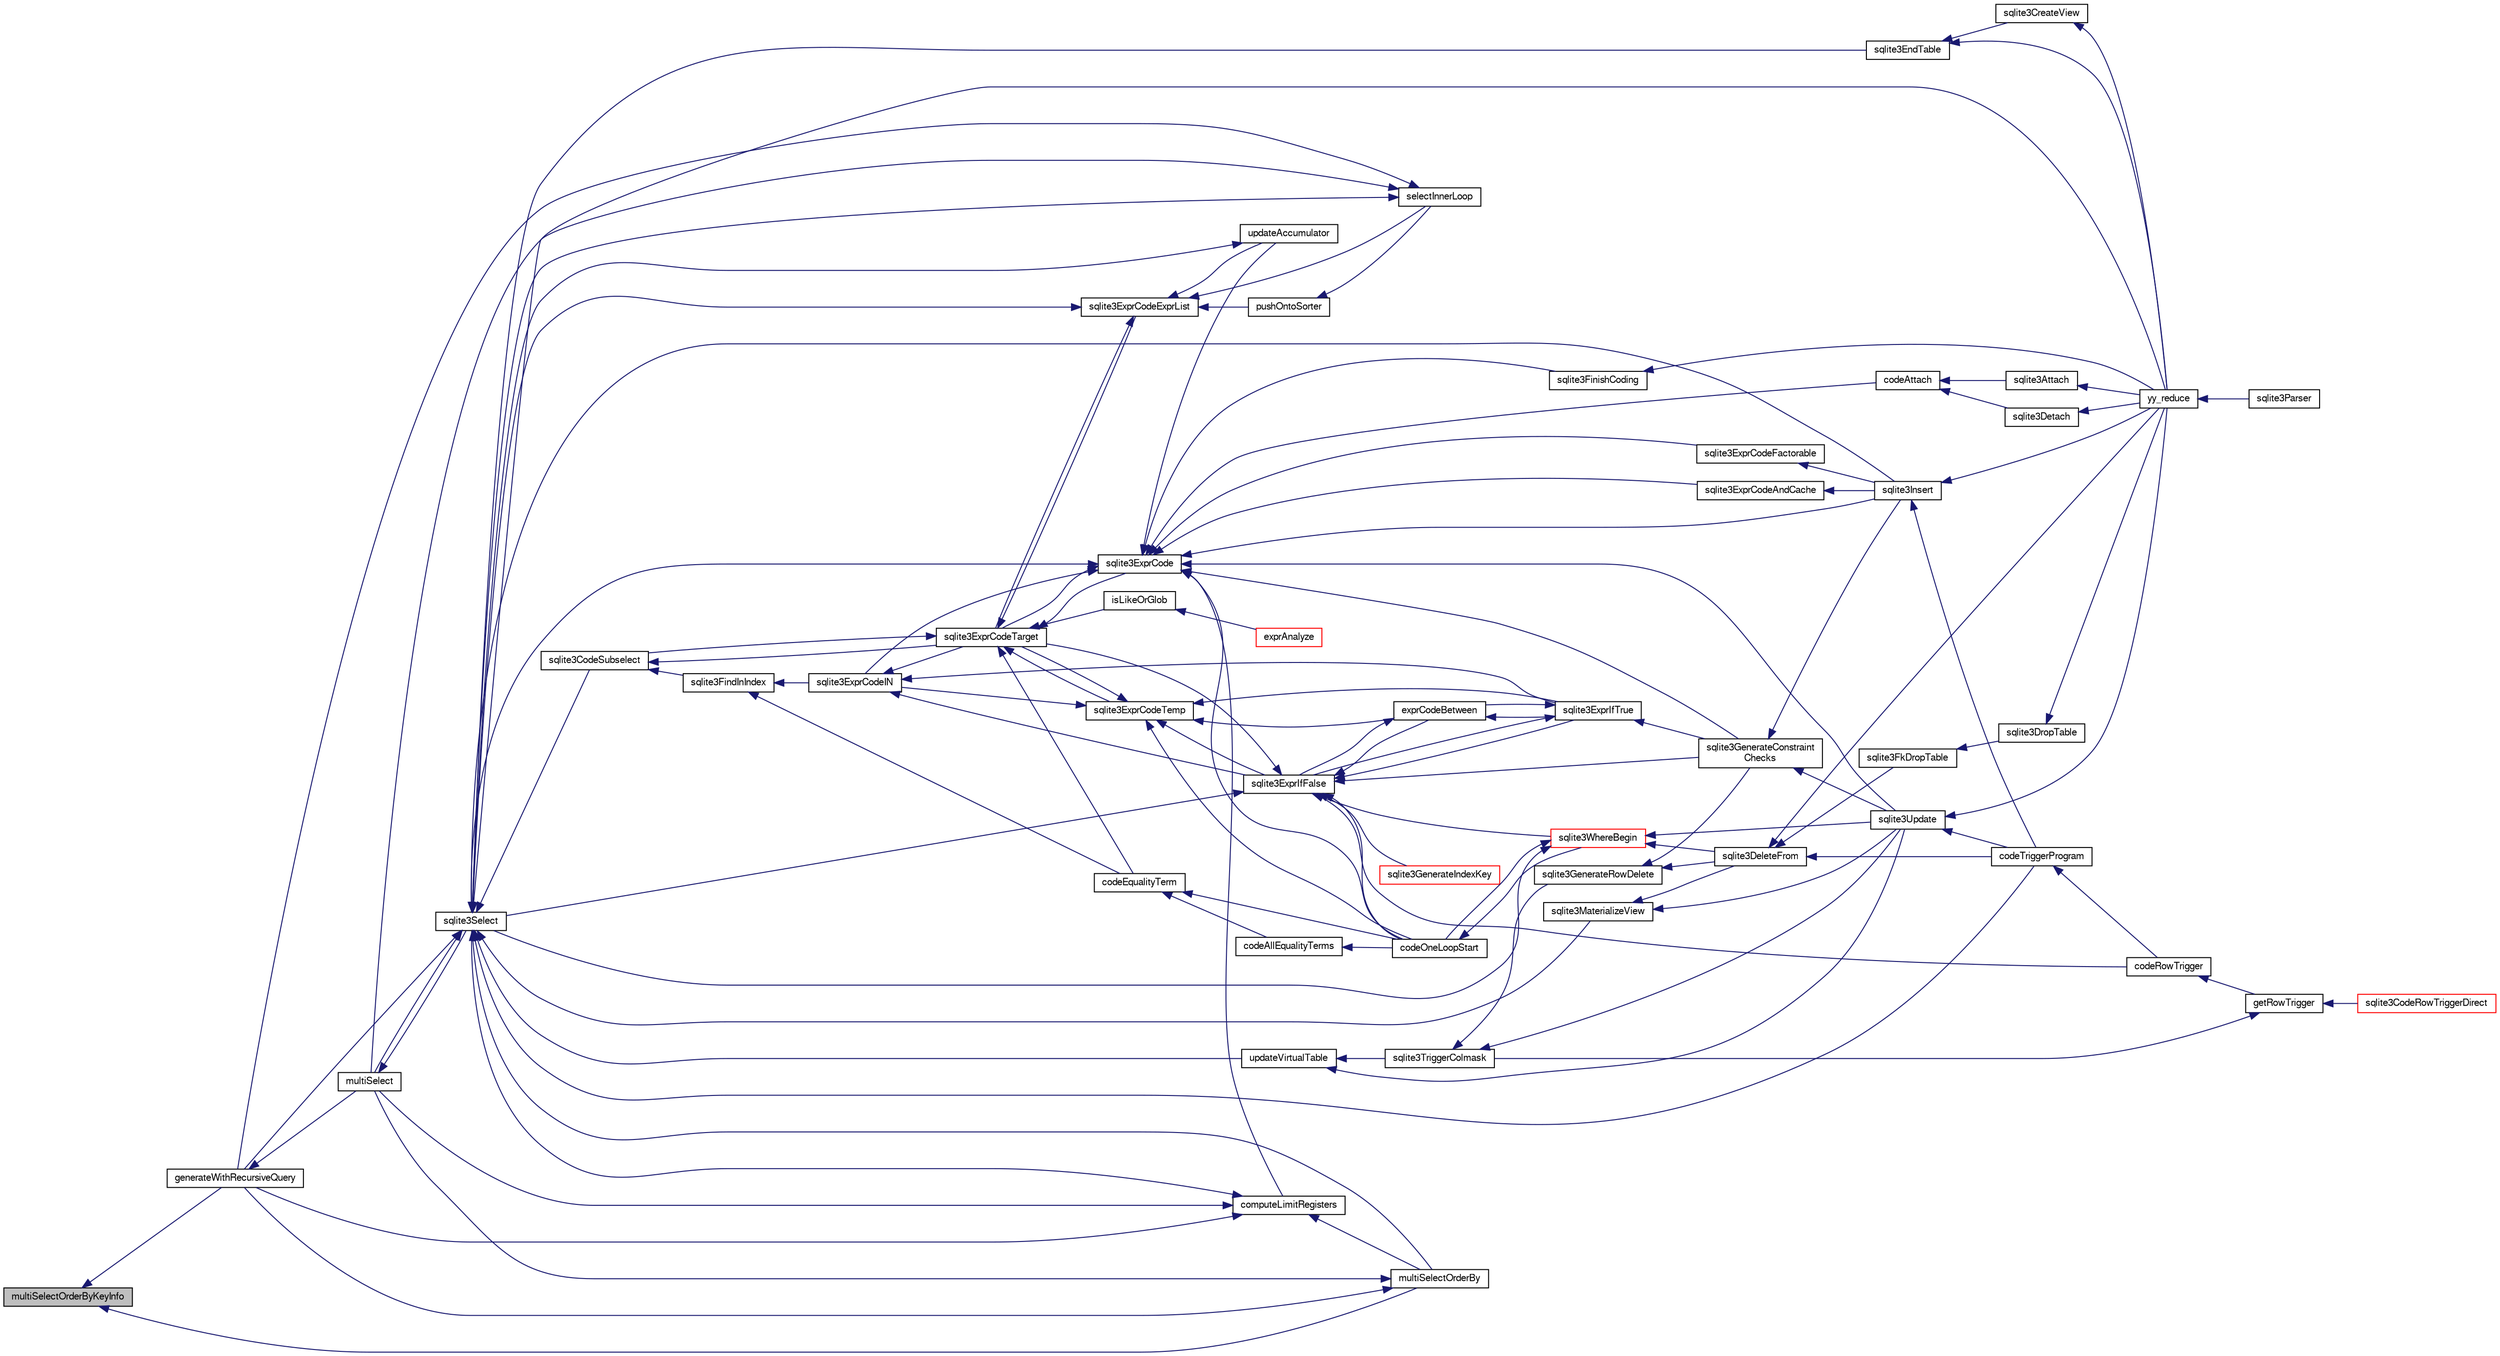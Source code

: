 digraph "multiSelectOrderByKeyInfo"
{
  edge [fontname="FreeSans",fontsize="10",labelfontname="FreeSans",labelfontsize="10"];
  node [fontname="FreeSans",fontsize="10",shape=record];
  rankdir="LR";
  Node176103 [label="multiSelectOrderByKeyInfo",height=0.2,width=0.4,color="black", fillcolor="grey75", style="filled", fontcolor="black"];
  Node176103 -> Node176104 [dir="back",color="midnightblue",fontsize="10",style="solid",fontname="FreeSans"];
  Node176104 [label="generateWithRecursiveQuery",height=0.2,width=0.4,color="black", fillcolor="white", style="filled",URL="$sqlite3_8c.html#ade2c3663fa9c3b9676507984b9483942"];
  Node176104 -> Node176105 [dir="back",color="midnightblue",fontsize="10",style="solid",fontname="FreeSans"];
  Node176105 [label="multiSelect",height=0.2,width=0.4,color="black", fillcolor="white", style="filled",URL="$sqlite3_8c.html#a6456c61f3d9b2389738753cedfa24fa7"];
  Node176105 -> Node176106 [dir="back",color="midnightblue",fontsize="10",style="solid",fontname="FreeSans"];
  Node176106 [label="sqlite3Select",height=0.2,width=0.4,color="black", fillcolor="white", style="filled",URL="$sqlite3_8c.html#a2465ee8c956209ba4b272477b7c21a45"];
  Node176106 -> Node176107 [dir="back",color="midnightblue",fontsize="10",style="solid",fontname="FreeSans"];
  Node176107 [label="sqlite3CodeSubselect",height=0.2,width=0.4,color="black", fillcolor="white", style="filled",URL="$sqlite3_8c.html#aa69b46d2204a1d1b110107a1be12ee0c"];
  Node176107 -> Node176108 [dir="back",color="midnightblue",fontsize="10",style="solid",fontname="FreeSans"];
  Node176108 [label="sqlite3FindInIndex",height=0.2,width=0.4,color="black", fillcolor="white", style="filled",URL="$sqlite3_8c.html#af7d8c56ab0231f44bb5f87b3fafeffb2"];
  Node176108 -> Node176109 [dir="back",color="midnightblue",fontsize="10",style="solid",fontname="FreeSans"];
  Node176109 [label="sqlite3ExprCodeIN",height=0.2,width=0.4,color="black", fillcolor="white", style="filled",URL="$sqlite3_8c.html#ad9cf4f5b5ffb90c24a4a0900c8626193"];
  Node176109 -> Node176110 [dir="back",color="midnightblue",fontsize="10",style="solid",fontname="FreeSans"];
  Node176110 [label="sqlite3ExprCodeTarget",height=0.2,width=0.4,color="black", fillcolor="white", style="filled",URL="$sqlite3_8c.html#a4f308397a0a3ed299ed31aaa1ae2a293"];
  Node176110 -> Node176107 [dir="back",color="midnightblue",fontsize="10",style="solid",fontname="FreeSans"];
  Node176110 -> Node176111 [dir="back",color="midnightblue",fontsize="10",style="solid",fontname="FreeSans"];
  Node176111 [label="sqlite3ExprCodeTemp",height=0.2,width=0.4,color="black", fillcolor="white", style="filled",URL="$sqlite3_8c.html#a3bc5c1ccb3c5851847e2aeb4a84ae1fc"];
  Node176111 -> Node176109 [dir="back",color="midnightblue",fontsize="10",style="solid",fontname="FreeSans"];
  Node176111 -> Node176110 [dir="back",color="midnightblue",fontsize="10",style="solid",fontname="FreeSans"];
  Node176111 -> Node176112 [dir="back",color="midnightblue",fontsize="10",style="solid",fontname="FreeSans"];
  Node176112 [label="exprCodeBetween",height=0.2,width=0.4,color="black", fillcolor="white", style="filled",URL="$sqlite3_8c.html#abd053493214542bca8f406f42145d173"];
  Node176112 -> Node176113 [dir="back",color="midnightblue",fontsize="10",style="solid",fontname="FreeSans"];
  Node176113 [label="sqlite3ExprIfTrue",height=0.2,width=0.4,color="black", fillcolor="white", style="filled",URL="$sqlite3_8c.html#ad93a55237c23e1b743ab1f59df1a1444"];
  Node176113 -> Node176112 [dir="back",color="midnightblue",fontsize="10",style="solid",fontname="FreeSans"];
  Node176113 -> Node176114 [dir="back",color="midnightblue",fontsize="10",style="solid",fontname="FreeSans"];
  Node176114 [label="sqlite3ExprIfFalse",height=0.2,width=0.4,color="black", fillcolor="white", style="filled",URL="$sqlite3_8c.html#af97ecccb5d56e321e118414b08f65b71"];
  Node176114 -> Node176110 [dir="back",color="midnightblue",fontsize="10",style="solid",fontname="FreeSans"];
  Node176114 -> Node176112 [dir="back",color="midnightblue",fontsize="10",style="solid",fontname="FreeSans"];
  Node176114 -> Node176113 [dir="back",color="midnightblue",fontsize="10",style="solid",fontname="FreeSans"];
  Node176114 -> Node176115 [dir="back",color="midnightblue",fontsize="10",style="solid",fontname="FreeSans"];
  Node176115 [label="sqlite3GenerateIndexKey",height=0.2,width=0.4,color="red", fillcolor="white", style="filled",URL="$sqlite3_8c.html#ab85ac93d5c5e6760f45f07897be7f272"];
  Node176114 -> Node176141 [dir="back",color="midnightblue",fontsize="10",style="solid",fontname="FreeSans"];
  Node176141 [label="sqlite3GenerateConstraint\lChecks",height=0.2,width=0.4,color="black", fillcolor="white", style="filled",URL="$sqlite3_8c.html#aef639c1e6a0c0a67ca6e7690ad931bd2"];
  Node176141 -> Node176139 [dir="back",color="midnightblue",fontsize="10",style="solid",fontname="FreeSans"];
  Node176139 [label="sqlite3Insert",height=0.2,width=0.4,color="black", fillcolor="white", style="filled",URL="$sqlite3_8c.html#a5b17c9c2000bae6bdff8e6be48d7dc2b"];
  Node176139 -> Node176132 [dir="back",color="midnightblue",fontsize="10",style="solid",fontname="FreeSans"];
  Node176132 [label="codeTriggerProgram",height=0.2,width=0.4,color="black", fillcolor="white", style="filled",URL="$sqlite3_8c.html#a120801f59d9281d201d2ff4b2606836e"];
  Node176132 -> Node176133 [dir="back",color="midnightblue",fontsize="10",style="solid",fontname="FreeSans"];
  Node176133 [label="codeRowTrigger",height=0.2,width=0.4,color="black", fillcolor="white", style="filled",URL="$sqlite3_8c.html#a463cea5aaaf388b560b206570a0022fc"];
  Node176133 -> Node176134 [dir="back",color="midnightblue",fontsize="10",style="solid",fontname="FreeSans"];
  Node176134 [label="getRowTrigger",height=0.2,width=0.4,color="black", fillcolor="white", style="filled",URL="$sqlite3_8c.html#a69626ef20b540d1a2b19cf56f3f45689"];
  Node176134 -> Node176135 [dir="back",color="midnightblue",fontsize="10",style="solid",fontname="FreeSans"];
  Node176135 [label="sqlite3CodeRowTriggerDirect",height=0.2,width=0.4,color="red", fillcolor="white", style="filled",URL="$sqlite3_8c.html#ad92829f9001bcf89a0299dad5a48acd4"];
  Node176134 -> Node176140 [dir="back",color="midnightblue",fontsize="10",style="solid",fontname="FreeSans"];
  Node176140 [label="sqlite3TriggerColmask",height=0.2,width=0.4,color="black", fillcolor="white", style="filled",URL="$sqlite3_8c.html#acace8e99e37ae5e84ea03c65e820c540"];
  Node176140 -> Node176128 [dir="back",color="midnightblue",fontsize="10",style="solid",fontname="FreeSans"];
  Node176128 [label="sqlite3GenerateRowDelete",height=0.2,width=0.4,color="black", fillcolor="white", style="filled",URL="$sqlite3_8c.html#a2c76cbf3027fc18fdbb8cb4cd96b77d9"];
  Node176128 -> Node176129 [dir="back",color="midnightblue",fontsize="10",style="solid",fontname="FreeSans"];
  Node176129 [label="sqlite3DeleteFrom",height=0.2,width=0.4,color="black", fillcolor="white", style="filled",URL="$sqlite3_8c.html#ab9b4b45349188b49eabb23f94608a091"];
  Node176129 -> Node176130 [dir="back",color="midnightblue",fontsize="10",style="solid",fontname="FreeSans"];
  Node176130 [label="sqlite3FkDropTable",height=0.2,width=0.4,color="black", fillcolor="white", style="filled",URL="$sqlite3_8c.html#a1218c6fc74e89152ceaa4760e82f5ef9"];
  Node176130 -> Node176131 [dir="back",color="midnightblue",fontsize="10",style="solid",fontname="FreeSans"];
  Node176131 [label="sqlite3DropTable",height=0.2,width=0.4,color="black", fillcolor="white", style="filled",URL="$sqlite3_8c.html#a5534f77364b5568783c0e50db3c9defb"];
  Node176131 -> Node176119 [dir="back",color="midnightblue",fontsize="10",style="solid",fontname="FreeSans"];
  Node176119 [label="yy_reduce",height=0.2,width=0.4,color="black", fillcolor="white", style="filled",URL="$sqlite3_8c.html#a7c419a9b25711c666a9a2449ef377f14"];
  Node176119 -> Node176120 [dir="back",color="midnightblue",fontsize="10",style="solid",fontname="FreeSans"];
  Node176120 [label="sqlite3Parser",height=0.2,width=0.4,color="black", fillcolor="white", style="filled",URL="$sqlite3_8c.html#a0327d71a5fabe0b6a343d78a2602e72a"];
  Node176129 -> Node176132 [dir="back",color="midnightblue",fontsize="10",style="solid",fontname="FreeSans"];
  Node176129 -> Node176119 [dir="back",color="midnightblue",fontsize="10",style="solid",fontname="FreeSans"];
  Node176128 -> Node176141 [dir="back",color="midnightblue",fontsize="10",style="solid",fontname="FreeSans"];
  Node176140 -> Node176137 [dir="back",color="midnightblue",fontsize="10",style="solid",fontname="FreeSans"];
  Node176137 [label="sqlite3Update",height=0.2,width=0.4,color="black", fillcolor="white", style="filled",URL="$sqlite3_8c.html#ac5aa67c46e8cc8174566fabe6809fafa"];
  Node176137 -> Node176132 [dir="back",color="midnightblue",fontsize="10",style="solid",fontname="FreeSans"];
  Node176137 -> Node176119 [dir="back",color="midnightblue",fontsize="10",style="solid",fontname="FreeSans"];
  Node176139 -> Node176119 [dir="back",color="midnightblue",fontsize="10",style="solid",fontname="FreeSans"];
  Node176141 -> Node176137 [dir="back",color="midnightblue",fontsize="10",style="solid",fontname="FreeSans"];
  Node176114 -> Node176106 [dir="back",color="midnightblue",fontsize="10",style="solid",fontname="FreeSans"];
  Node176114 -> Node176133 [dir="back",color="midnightblue",fontsize="10",style="solid",fontname="FreeSans"];
  Node176114 -> Node176147 [dir="back",color="midnightblue",fontsize="10",style="solid",fontname="FreeSans"];
  Node176147 [label="codeOneLoopStart",height=0.2,width=0.4,color="black", fillcolor="white", style="filled",URL="$sqlite3_8c.html#aa868875120b151c169cc79139ed6e008"];
  Node176147 -> Node176144 [dir="back",color="midnightblue",fontsize="10",style="solid",fontname="FreeSans"];
  Node176144 [label="sqlite3WhereBegin",height=0.2,width=0.4,color="red", fillcolor="white", style="filled",URL="$sqlite3_8c.html#acad049f5c9a96a8118cffd5e5ce89f7c"];
  Node176144 -> Node176129 [dir="back",color="midnightblue",fontsize="10",style="solid",fontname="FreeSans"];
  Node176144 -> Node176106 [dir="back",color="midnightblue",fontsize="10",style="solid",fontname="FreeSans"];
  Node176144 -> Node176137 [dir="back",color="midnightblue",fontsize="10",style="solid",fontname="FreeSans"];
  Node176144 -> Node176147 [dir="back",color="midnightblue",fontsize="10",style="solid",fontname="FreeSans"];
  Node176114 -> Node176144 [dir="back",color="midnightblue",fontsize="10",style="solid",fontname="FreeSans"];
  Node176113 -> Node176141 [dir="back",color="midnightblue",fontsize="10",style="solid",fontname="FreeSans"];
  Node176112 -> Node176114 [dir="back",color="midnightblue",fontsize="10",style="solid",fontname="FreeSans"];
  Node176111 -> Node176113 [dir="back",color="midnightblue",fontsize="10",style="solid",fontname="FreeSans"];
  Node176111 -> Node176114 [dir="back",color="midnightblue",fontsize="10",style="solid",fontname="FreeSans"];
  Node176111 -> Node176147 [dir="back",color="midnightblue",fontsize="10",style="solid",fontname="FreeSans"];
  Node176110 -> Node176148 [dir="back",color="midnightblue",fontsize="10",style="solid",fontname="FreeSans"];
  Node176148 [label="sqlite3ExprCode",height=0.2,width=0.4,color="black", fillcolor="white", style="filled",URL="$sqlite3_8c.html#a75f270fb0b111b86924cca4ea507b417"];
  Node176148 -> Node176109 [dir="back",color="midnightblue",fontsize="10",style="solid",fontname="FreeSans"];
  Node176148 -> Node176110 [dir="back",color="midnightblue",fontsize="10",style="solid",fontname="FreeSans"];
  Node176148 -> Node176149 [dir="back",color="midnightblue",fontsize="10",style="solid",fontname="FreeSans"];
  Node176149 [label="sqlite3ExprCodeFactorable",height=0.2,width=0.4,color="black", fillcolor="white", style="filled",URL="$sqlite3_8c.html#a843f7fd58eec5a683c1fd8435fcd1e84"];
  Node176149 -> Node176139 [dir="back",color="midnightblue",fontsize="10",style="solid",fontname="FreeSans"];
  Node176148 -> Node176150 [dir="back",color="midnightblue",fontsize="10",style="solid",fontname="FreeSans"];
  Node176150 [label="sqlite3ExprCodeAndCache",height=0.2,width=0.4,color="black", fillcolor="white", style="filled",URL="$sqlite3_8c.html#ae3e46527d9b7fc9cb9236d21a5e6b1d8"];
  Node176150 -> Node176139 [dir="back",color="midnightblue",fontsize="10",style="solid",fontname="FreeSans"];
  Node176148 -> Node176151 [dir="back",color="midnightblue",fontsize="10",style="solid",fontname="FreeSans"];
  Node176151 [label="codeAttach",height=0.2,width=0.4,color="black", fillcolor="white", style="filled",URL="$sqlite3_8c.html#ade4e9e30d828a19c191fdcb098676d5b"];
  Node176151 -> Node176152 [dir="back",color="midnightblue",fontsize="10",style="solid",fontname="FreeSans"];
  Node176152 [label="sqlite3Detach",height=0.2,width=0.4,color="black", fillcolor="white", style="filled",URL="$sqlite3_8c.html#ab1a5a0b01c7560aef5e0b8603a68747d"];
  Node176152 -> Node176119 [dir="back",color="midnightblue",fontsize="10",style="solid",fontname="FreeSans"];
  Node176151 -> Node176153 [dir="back",color="midnightblue",fontsize="10",style="solid",fontname="FreeSans"];
  Node176153 [label="sqlite3Attach",height=0.2,width=0.4,color="black", fillcolor="white", style="filled",URL="$sqlite3_8c.html#ae0907fe0b43cc1b4c7e6a16213e8546f"];
  Node176153 -> Node176119 [dir="back",color="midnightblue",fontsize="10",style="solid",fontname="FreeSans"];
  Node176148 -> Node176154 [dir="back",color="midnightblue",fontsize="10",style="solid",fontname="FreeSans"];
  Node176154 [label="sqlite3FinishCoding",height=0.2,width=0.4,color="black", fillcolor="white", style="filled",URL="$sqlite3_8c.html#a651bc5b446c276c092705856d995b278"];
  Node176154 -> Node176119 [dir="back",color="midnightblue",fontsize="10",style="solid",fontname="FreeSans"];
  Node176148 -> Node176139 [dir="back",color="midnightblue",fontsize="10",style="solid",fontname="FreeSans"];
  Node176148 -> Node176141 [dir="back",color="midnightblue",fontsize="10",style="solid",fontname="FreeSans"];
  Node176148 -> Node176155 [dir="back",color="midnightblue",fontsize="10",style="solid",fontname="FreeSans"];
  Node176155 [label="computeLimitRegisters",height=0.2,width=0.4,color="black", fillcolor="white", style="filled",URL="$sqlite3_8c.html#ae9d37055e4905929b6f6cda5461e2f37"];
  Node176155 -> Node176104 [dir="back",color="midnightblue",fontsize="10",style="solid",fontname="FreeSans"];
  Node176155 -> Node176105 [dir="back",color="midnightblue",fontsize="10",style="solid",fontname="FreeSans"];
  Node176155 -> Node176156 [dir="back",color="midnightblue",fontsize="10",style="solid",fontname="FreeSans"];
  Node176156 [label="multiSelectOrderBy",height=0.2,width=0.4,color="black", fillcolor="white", style="filled",URL="$sqlite3_8c.html#afcdb8488c6f4dfdadaf9f04bca35b808"];
  Node176156 -> Node176104 [dir="back",color="midnightblue",fontsize="10",style="solid",fontname="FreeSans"];
  Node176156 -> Node176105 [dir="back",color="midnightblue",fontsize="10",style="solid",fontname="FreeSans"];
  Node176155 -> Node176106 [dir="back",color="midnightblue",fontsize="10",style="solid",fontname="FreeSans"];
  Node176148 -> Node176157 [dir="back",color="midnightblue",fontsize="10",style="solid",fontname="FreeSans"];
  Node176157 [label="updateAccumulator",height=0.2,width=0.4,color="black", fillcolor="white", style="filled",URL="$sqlite3_8c.html#a1681660dd3ecd50c8727d6e56a537bd9"];
  Node176157 -> Node176106 [dir="back",color="midnightblue",fontsize="10",style="solid",fontname="FreeSans"];
  Node176148 -> Node176106 [dir="back",color="midnightblue",fontsize="10",style="solid",fontname="FreeSans"];
  Node176148 -> Node176137 [dir="back",color="midnightblue",fontsize="10",style="solid",fontname="FreeSans"];
  Node176148 -> Node176147 [dir="back",color="midnightblue",fontsize="10",style="solid",fontname="FreeSans"];
  Node176110 -> Node176158 [dir="back",color="midnightblue",fontsize="10",style="solid",fontname="FreeSans"];
  Node176158 [label="sqlite3ExprCodeExprList",height=0.2,width=0.4,color="black", fillcolor="white", style="filled",URL="$sqlite3_8c.html#a05b2b3dc3de7565de24eb3a2ff4e9566"];
  Node176158 -> Node176110 [dir="back",color="midnightblue",fontsize="10",style="solid",fontname="FreeSans"];
  Node176158 -> Node176159 [dir="back",color="midnightblue",fontsize="10",style="solid",fontname="FreeSans"];
  Node176159 [label="pushOntoSorter",height=0.2,width=0.4,color="black", fillcolor="white", style="filled",URL="$sqlite3_8c.html#a4555397beb584a386e7739cf022a6651"];
  Node176159 -> Node176160 [dir="back",color="midnightblue",fontsize="10",style="solid",fontname="FreeSans"];
  Node176160 [label="selectInnerLoop",height=0.2,width=0.4,color="black", fillcolor="white", style="filled",URL="$sqlite3_8c.html#ababe0933661ebe67eb0e6074bb1fd411"];
  Node176160 -> Node176104 [dir="back",color="midnightblue",fontsize="10",style="solid",fontname="FreeSans"];
  Node176160 -> Node176105 [dir="back",color="midnightblue",fontsize="10",style="solid",fontname="FreeSans"];
  Node176160 -> Node176106 [dir="back",color="midnightblue",fontsize="10",style="solid",fontname="FreeSans"];
  Node176158 -> Node176160 [dir="back",color="midnightblue",fontsize="10",style="solid",fontname="FreeSans"];
  Node176158 -> Node176157 [dir="back",color="midnightblue",fontsize="10",style="solid",fontname="FreeSans"];
  Node176158 -> Node176106 [dir="back",color="midnightblue",fontsize="10",style="solid",fontname="FreeSans"];
  Node176110 -> Node176161 [dir="back",color="midnightblue",fontsize="10",style="solid",fontname="FreeSans"];
  Node176161 [label="isLikeOrGlob",height=0.2,width=0.4,color="black", fillcolor="white", style="filled",URL="$sqlite3_8c.html#a6c38e495198bf8976f68d1a6ebd74a50"];
  Node176161 -> Node176162 [dir="back",color="midnightblue",fontsize="10",style="solid",fontname="FreeSans"];
  Node176162 [label="exprAnalyze",height=0.2,width=0.4,color="red", fillcolor="white", style="filled",URL="$sqlite3_8c.html#acb10e48c9a4184a4edd9bfd5b14ad0b7"];
  Node176110 -> Node176170 [dir="back",color="midnightblue",fontsize="10",style="solid",fontname="FreeSans"];
  Node176170 [label="codeEqualityTerm",height=0.2,width=0.4,color="black", fillcolor="white", style="filled",URL="$sqlite3_8c.html#ad88a57073f031452c9843e97f15acc47"];
  Node176170 -> Node176171 [dir="back",color="midnightblue",fontsize="10",style="solid",fontname="FreeSans"];
  Node176171 [label="codeAllEqualityTerms",height=0.2,width=0.4,color="black", fillcolor="white", style="filled",URL="$sqlite3_8c.html#a3095598b812500a4efe41bf17cd49381"];
  Node176171 -> Node176147 [dir="back",color="midnightblue",fontsize="10",style="solid",fontname="FreeSans"];
  Node176170 -> Node176147 [dir="back",color="midnightblue",fontsize="10",style="solid",fontname="FreeSans"];
  Node176109 -> Node176113 [dir="back",color="midnightblue",fontsize="10",style="solid",fontname="FreeSans"];
  Node176109 -> Node176114 [dir="back",color="midnightblue",fontsize="10",style="solid",fontname="FreeSans"];
  Node176108 -> Node176170 [dir="back",color="midnightblue",fontsize="10",style="solid",fontname="FreeSans"];
  Node176107 -> Node176110 [dir="back",color="midnightblue",fontsize="10",style="solid",fontname="FreeSans"];
  Node176106 -> Node176122 [dir="back",color="midnightblue",fontsize="10",style="solid",fontname="FreeSans"];
  Node176122 [label="sqlite3EndTable",height=0.2,width=0.4,color="black", fillcolor="white", style="filled",URL="$sqlite3_8c.html#a7b5f2c66c0f0b6f819d970ca389768b0"];
  Node176122 -> Node176123 [dir="back",color="midnightblue",fontsize="10",style="solid",fontname="FreeSans"];
  Node176123 [label="sqlite3CreateView",height=0.2,width=0.4,color="black", fillcolor="white", style="filled",URL="$sqlite3_8c.html#a9d85cb00ff71dee5cd9a019503a6982e"];
  Node176123 -> Node176119 [dir="back",color="midnightblue",fontsize="10",style="solid",fontname="FreeSans"];
  Node176122 -> Node176119 [dir="back",color="midnightblue",fontsize="10",style="solid",fontname="FreeSans"];
  Node176106 -> Node176172 [dir="back",color="midnightblue",fontsize="10",style="solid",fontname="FreeSans"];
  Node176172 [label="sqlite3MaterializeView",height=0.2,width=0.4,color="black", fillcolor="white", style="filled",URL="$sqlite3_8c.html#a4557984b0b75f998fb0c3f231c9b1def"];
  Node176172 -> Node176129 [dir="back",color="midnightblue",fontsize="10",style="solid",fontname="FreeSans"];
  Node176172 -> Node176137 [dir="back",color="midnightblue",fontsize="10",style="solid",fontname="FreeSans"];
  Node176106 -> Node176139 [dir="back",color="midnightblue",fontsize="10",style="solid",fontname="FreeSans"];
  Node176106 -> Node176104 [dir="back",color="midnightblue",fontsize="10",style="solid",fontname="FreeSans"];
  Node176106 -> Node176105 [dir="back",color="midnightblue",fontsize="10",style="solid",fontname="FreeSans"];
  Node176106 -> Node176156 [dir="back",color="midnightblue",fontsize="10",style="solid",fontname="FreeSans"];
  Node176106 -> Node176132 [dir="back",color="midnightblue",fontsize="10",style="solid",fontname="FreeSans"];
  Node176106 -> Node176173 [dir="back",color="midnightblue",fontsize="10",style="solid",fontname="FreeSans"];
  Node176173 [label="updateVirtualTable",height=0.2,width=0.4,color="black", fillcolor="white", style="filled",URL="$sqlite3_8c.html#a740220531db9293c39a2cdd7da3f74e1"];
  Node176173 -> Node176140 [dir="back",color="midnightblue",fontsize="10",style="solid",fontname="FreeSans"];
  Node176173 -> Node176137 [dir="back",color="midnightblue",fontsize="10",style="solid",fontname="FreeSans"];
  Node176106 -> Node176119 [dir="back",color="midnightblue",fontsize="10",style="solid",fontname="FreeSans"];
  Node176103 -> Node176156 [dir="back",color="midnightblue",fontsize="10",style="solid",fontname="FreeSans"];
}
